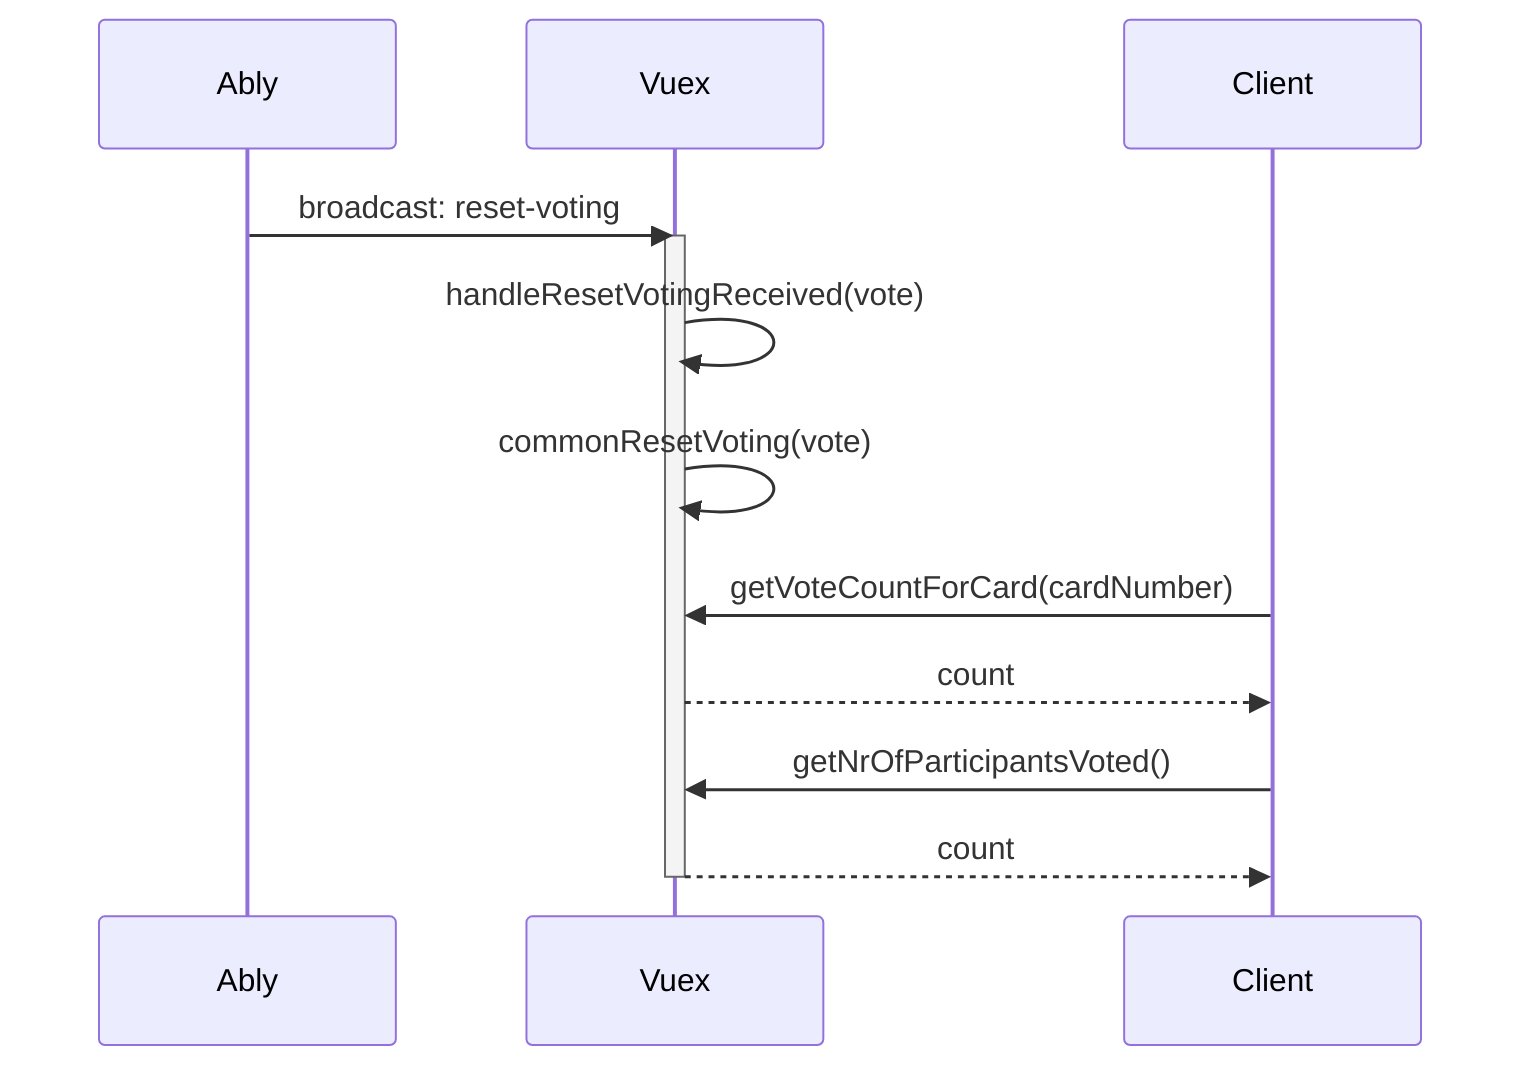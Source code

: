 sequenceDiagram
    Ably->>Vuex: broadcast: reset-voting
    activate Vuex
    Vuex->>Vuex: handleResetVotingReceived(vote)
    Vuex->>Vuex: commonResetVoting(vote)
    Client->>Vuex: getVoteCountForCard(cardNumber)
    Vuex-->>Client: count
    Client->>Vuex: getNrOfParticipantsVoted()
    Vuex-->>Client: count
    
    deactivate Vuex